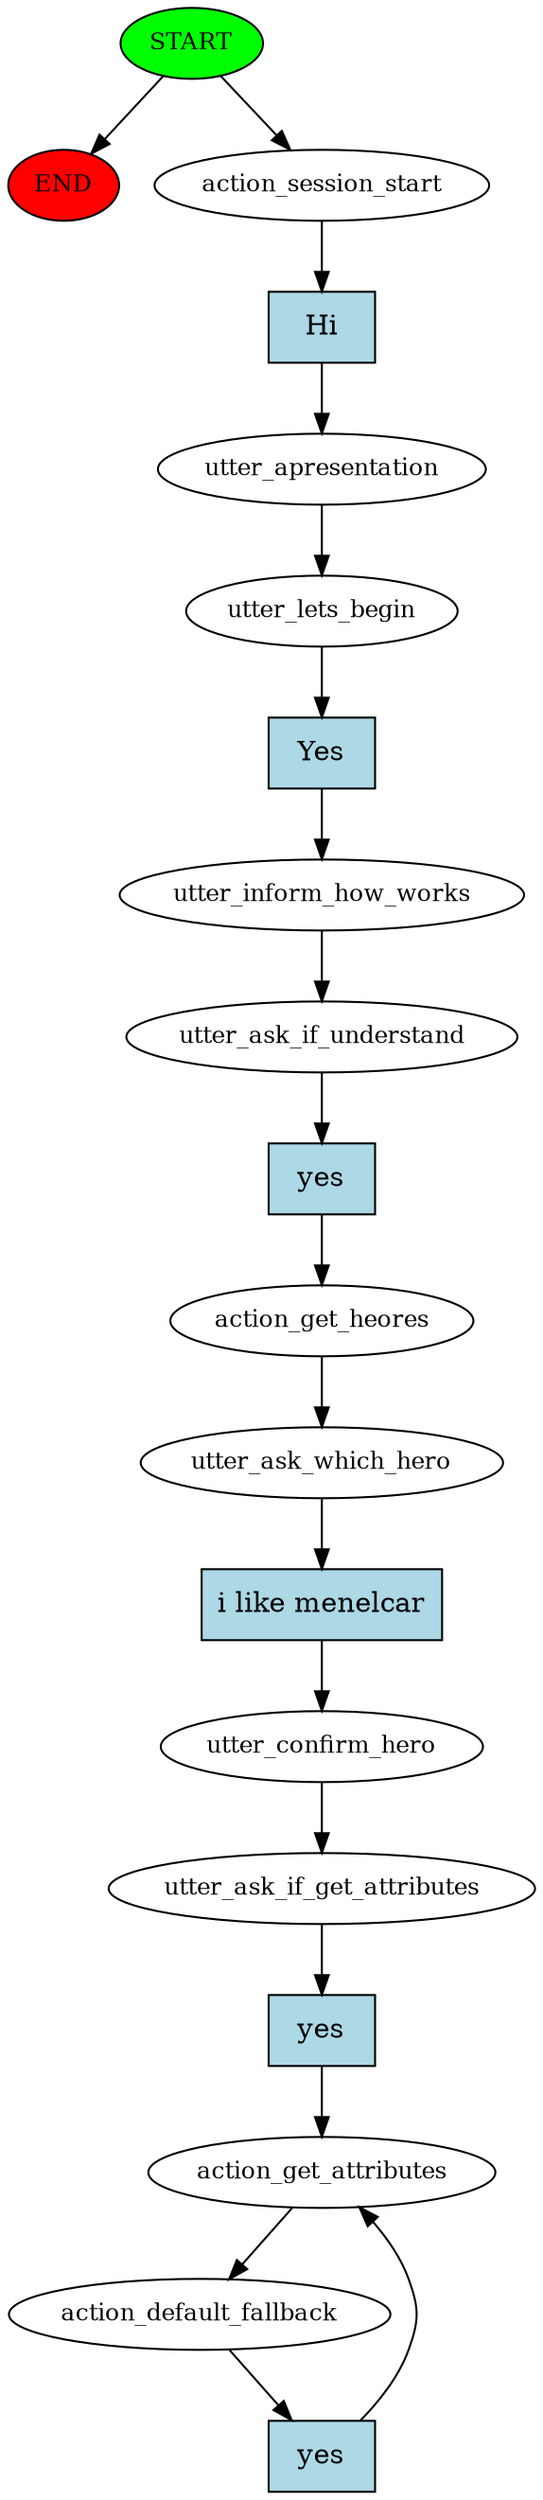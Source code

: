 digraph  {
0 [class="start active", fillcolor=green, fontsize=12, label=START, style=filled];
"-1" [class=end, fillcolor=red, fontsize=12, label=END, style=filled];
1 [class=active, fontsize=12, label=action_session_start];
2 [class=active, fontsize=12, label=utter_apresentation];
3 [class=active, fontsize=12, label=utter_lets_begin];
4 [class=active, fontsize=12, label=utter_inform_how_works];
5 [class=active, fontsize=12, label=utter_ask_if_understand];
6 [class=active, fontsize=12, label=action_get_heores];
7 [class=active, fontsize=12, label=utter_ask_which_hero];
8 [class=active, fontsize=12, label=utter_confirm_hero];
9 [class=active, fontsize=12, label=utter_ask_if_get_attributes];
10 [class=active, fontsize=12, label=action_get_attributes];
11 [class="active dashed", fontsize=12, label=action_default_fallback];
14 [class="intent active", fillcolor=lightblue, label=Hi, shape=rect, style=filled];
15 [class="intent active", fillcolor=lightblue, label=Yes, shape=rect, style=filled];
16 [class="intent active", fillcolor=lightblue, label=yes, shape=rect, style=filled];
17 [class="intent active", fillcolor=lightblue, label="i like menelcar", shape=rect, style=filled];
18 [class="intent active", fillcolor=lightblue, label=yes, shape=rect, style=filled];
19 [class="intent active", fillcolor=lightblue, label=yes, shape=rect, style=filled];
0 -> "-1"  [class="", key=NONE, label=""];
0 -> 1  [class=active, key=NONE, label=""];
1 -> 14  [class=active, key=0];
2 -> 3  [class=active, key=NONE, label=""];
3 -> 15  [class=active, key=0];
4 -> 5  [class=active, key=NONE, label=""];
5 -> 16  [class=active, key=0];
6 -> 7  [class=active, key=NONE, label=""];
7 -> 17  [class=active, key=0];
8 -> 9  [class=active, key=NONE, label=""];
9 -> 18  [class=active, key=0];
10 -> 11  [class=active, key=NONE, label=""];
11 -> 19  [class=active, key=0];
14 -> 2  [class=active, key=0];
15 -> 4  [class=active, key=0];
16 -> 6  [class=active, key=0];
17 -> 8  [class=active, key=0];
18 -> 10  [class=active, key=0];
19 -> 10  [class=active, key=0];
}
